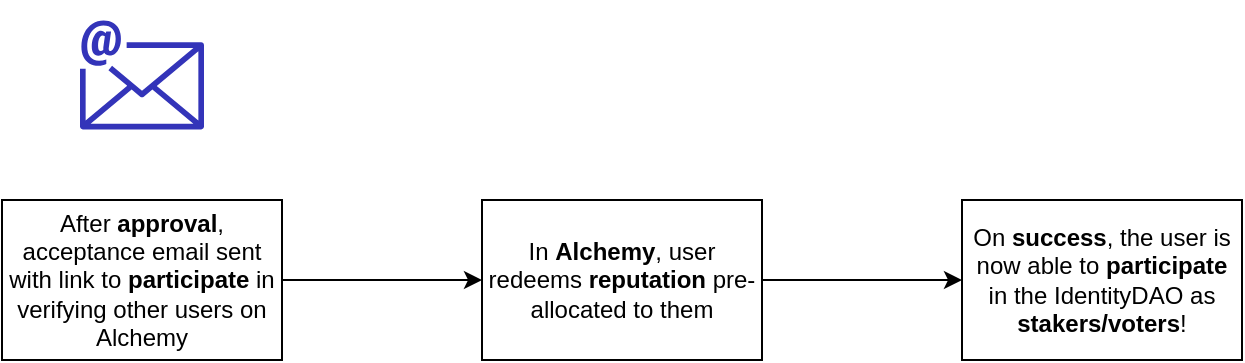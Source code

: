 <mxfile version="10.9.8" type="device"><diagram id="xTuodZF2DAGyU6K7KcEM" name="Page-1"><mxGraphModel dx="1045" dy="629" grid="1" gridSize="10" guides="1" tooltips="1" connect="1" arrows="1" fold="1" page="1" pageScale="1" pageWidth="2000" pageHeight="4300" math="0" shadow="0"><root><mxCell id="0"/><mxCell id="1" parent="0"/><mxCell id="lzWtRfJVk6ZSCN8Y2nSW-15" style="edgeStyle=orthogonalEdgeStyle;rounded=0;orthogonalLoop=1;jettySize=auto;html=1;entryX=0;entryY=0.5;entryDx=0;entryDy=0;" edge="1" parent="1" source="lzWtRfJVk6ZSCN8Y2nSW-1" target="lzWtRfJVk6ZSCN8Y2nSW-12"><mxGeometry relative="1" as="geometry"/></mxCell><mxCell id="lzWtRfJVk6ZSCN8Y2nSW-1" value="After &lt;b&gt;approval&lt;/b&gt;, acceptance email sent with link to &lt;b&gt;participate&lt;/b&gt; in verifying other users on Alchemy" style="rounded=0;whiteSpace=wrap;html=1;" vertex="1" parent="1"><mxGeometry x="60" y="210" width="140" height="80" as="geometry"/></mxCell><mxCell id="lzWtRfJVk6ZSCN8Y2nSW-8" value="" style="outlineConnect=0;fontColor=#232F3E;gradientColor=none;fillColor=#3334B9;strokeColor=none;dashed=0;verticalLabelPosition=bottom;verticalAlign=top;align=center;html=1;fontSize=12;fontStyle=0;aspect=fixed;pointerEvents=1;shape=mxgraph.aws4.email;" vertex="1" parent="1"><mxGeometry x="99" y="120" width="62" height="55" as="geometry"/></mxCell><mxCell id="lzWtRfJVk6ZSCN8Y2nSW-18" style="edgeStyle=orthogonalEdgeStyle;rounded=0;orthogonalLoop=1;jettySize=auto;html=1;entryX=0;entryY=0.5;entryDx=0;entryDy=0;" edge="1" parent="1" source="lzWtRfJVk6ZSCN8Y2nSW-12" target="lzWtRfJVk6ZSCN8Y2nSW-16"><mxGeometry relative="1" as="geometry"/></mxCell><mxCell id="lzWtRfJVk6ZSCN8Y2nSW-12" value="In &lt;b&gt;Alchemy&lt;/b&gt;, user redeems &lt;b&gt;reputation&lt;/b&gt; pre-allocated to them" style="rounded=0;whiteSpace=wrap;html=1;" vertex="1" parent="1"><mxGeometry x="300" y="210" width="140" height="80" as="geometry"/></mxCell><mxCell id="lzWtRfJVk6ZSCN8Y2nSW-14" value="" style="shape=image;html=1;verticalAlign=top;verticalLabelPosition=bottom;labelBackgroundColor=#ffffff;imageAspect=0;aspect=fixed;image=https://cdn0.iconfinder.com/data/icons/analytic-investment-and-balanced-scorecard/512/183_website_page_Interface_web_online-128.png;strokeColor=#000000;" vertex="1" parent="1"><mxGeometry x="336" y="120" width="68" height="68" as="geometry"/></mxCell><mxCell id="lzWtRfJVk6ZSCN8Y2nSW-16" value="On &lt;b&gt;success&lt;/b&gt;, the user is now able to &lt;b&gt;participate&lt;/b&gt; in the IdentityDAO as &lt;b&gt;stakers/voters&lt;/b&gt;!" style="rounded=0;whiteSpace=wrap;html=1;" vertex="1" parent="1"><mxGeometry x="540" y="210" width="140" height="80" as="geometry"/></mxCell><mxCell id="lzWtRfJVk6ZSCN8Y2nSW-20" value="" style="shape=image;html=1;verticalAlign=top;verticalLabelPosition=bottom;labelBackgroundColor=#ffffff;imageAspect=0;aspect=fixed;image=https://cdn0.iconfinder.com/data/icons/slim-square-icons-basics/100/basics-20-128.png;strokeColor=#000000;" vertex="1" parent="1"><mxGeometry x="566" y="110" width="88" height="88" as="geometry"/></mxCell></root></mxGraphModel></diagram></mxfile>